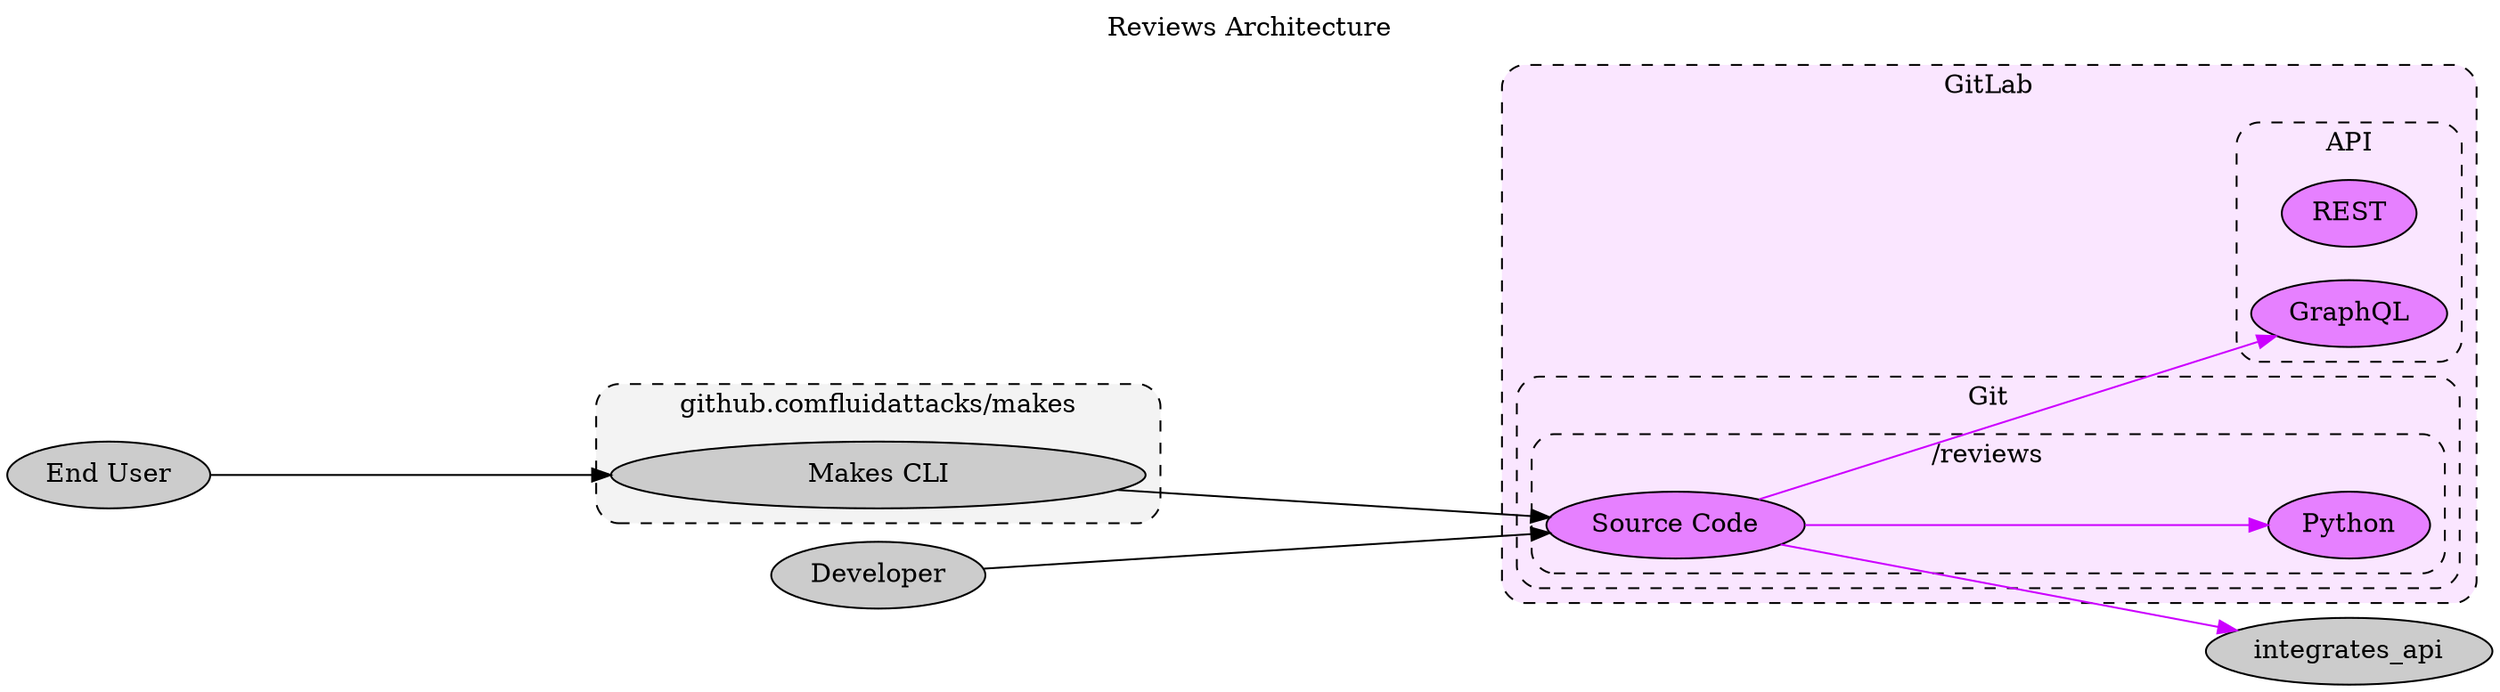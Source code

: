 // SPDX-FileCopyrightText: 2022 Fluid Attacks <development@fluidattacks.com>
//
// SPDX-License-Identifier: MPL-2.0

digraph reviews {
  label="Reviews Architecture"
  labelloc="t"
  compound="true"
  concentrate="true"
  ranksep="3.0"
  rankdir="LR"
  scale="scalexy"

  node[style="filled"]
  graph[style="dashed,rounded"]

  subgraph cluster_gitlab {
    label="GitLab"
    bgcolor="0.8 0.1 1.0"
    node[fillcolor="0.8 0.5 1.0"]

    subgraph cluster_gitlab_git {
      label="Git"

      subgraph cluster_gitlab_reviews {
        label="/reviews"

        gitlab_reviews[label="Source Code"]
        gitlab_reviews_python[label="Python"]
      }
    }

    subgraph cluster_gitlab_api {
      label="API"

      gitlab_api_rest[label="REST"]
      gitlab_api_graphql[label="GraphQL"]
    }
  }

  subgraph cluster_makes {
    label="github.comfluidattacks/makes"
    bgcolor="0.0 0.0 0.95"
    node[fillcolor="0.0 0.0 0.8"]

    makes_cli[label="Makes CLI" width="4.0"]
  }

  node[fillcolor="0.0 0.0 0.8"]
  end_user[label="End User"]
  developer[label="Developer"]

  edge[color="0.8 1.0 1.0"]
  gitlab_reviews -> gitlab_api_graphql[]
  gitlab_reviews -> gitlab_reviews_python[]
  gitlab_reviews -> integrates_api[]

  edge[color="0.0 0.0 0.0"]
  developer -> gitlab_reviews[]
  end_user -> makes_cli[]
  makes_cli -> gitlab_reviews[]
}
